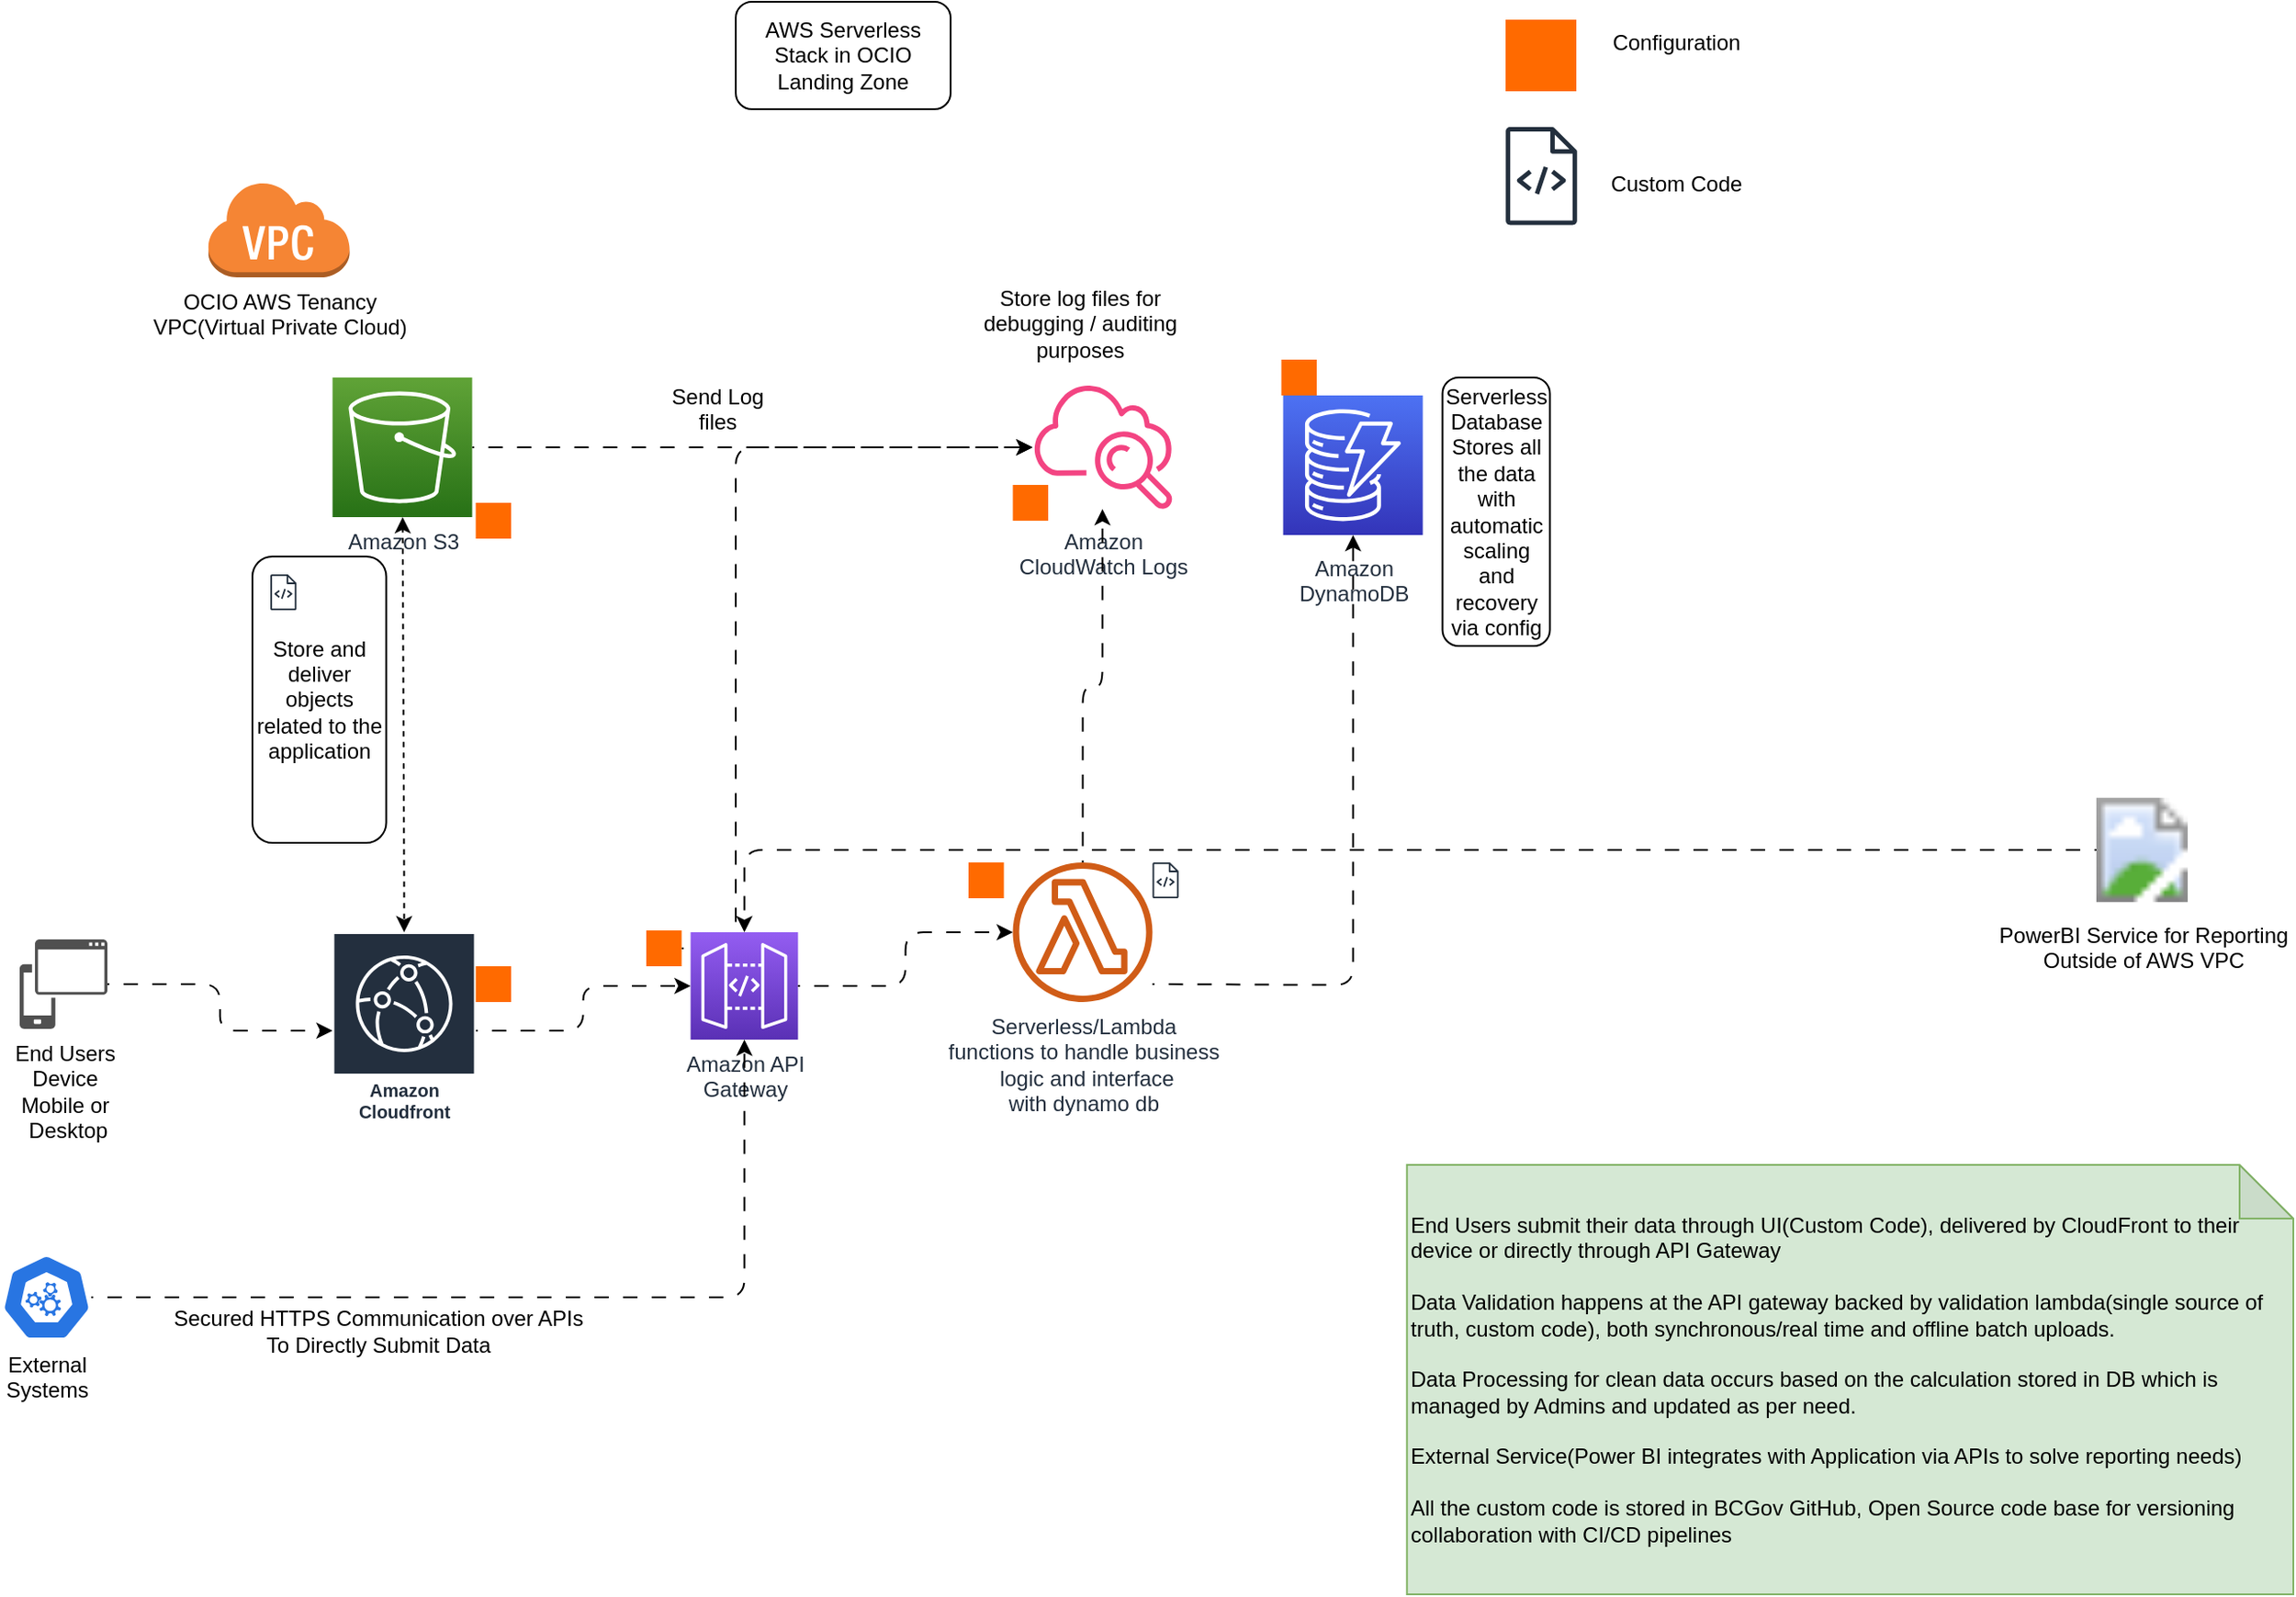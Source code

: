 <mxfile version="26.2.2">
  <diagram id="Ht1M8jgEwFfnCIfOTk4-" name="Page-1">
    <mxGraphModel dx="1659" dy="968" grid="1" gridSize="10" guides="1" tooltips="1" connect="1" arrows="1" fold="1" page="1" pageScale="1" pageWidth="827" pageHeight="1169" math="0" shadow="0">
      <root>
        <mxCell id="0" />
        <mxCell id="1" parent="0" />
        <mxCell id="TyH2EVDcdzDeqwAGiZlq-2" style="edgeStyle=orthogonalEdgeStyle;rounded=1;orthogonalLoop=1;jettySize=auto;html=1;curved=0;flowAnimation=1;" parent="1" source="TyH2EVDcdzDeqwAGiZlq-31" target="TyH2EVDcdzDeqwAGiZlq-7" edge="1">
          <mxGeometry relative="1" as="geometry">
            <mxPoint x="430" y="396.52" as="sourcePoint" />
            <mxPoint x="600.05" y="129.999" as="targetPoint" />
            <Array as="points">
              <mxPoint x="510" y="259" />
            </Array>
          </mxGeometry>
        </mxCell>
        <mxCell id="TyH2EVDcdzDeqwAGiZlq-3" value="Amazon API&lt;br&gt;Gateway&lt;br&gt;" style="outlineConnect=0;fontColor=#232F3E;gradientColor=#945DF2;gradientDirection=north;fillColor=#5A30B5;strokeColor=#ffffff;dashed=0;verticalLabelPosition=bottom;verticalAlign=top;align=center;html=1;fontSize=12;fontStyle=0;aspect=fixed;shape=mxgraph.aws4.resourceIcon;resIcon=mxgraph.aws4.api_gateway;labelBackgroundColor=#ffffff;" parent="1" vertex="1">
          <mxGeometry x="484.75" y="530" width="60" height="60" as="geometry" />
        </mxCell>
        <mxCell id="TyH2EVDcdzDeqwAGiZlq-4" style="edgeStyle=orthogonalEdgeStyle;rounded=1;orthogonalLoop=1;jettySize=auto;html=1;curved=0;flowAnimation=1;" parent="1" source="TyH2EVDcdzDeqwAGiZlq-5" target="TyH2EVDcdzDeqwAGiZlq-7" edge="1">
          <mxGeometry relative="1" as="geometry" />
        </mxCell>
        <mxCell id="TyH2EVDcdzDeqwAGiZlq-5" value="Amazon S3" style="outlineConnect=0;fontColor=#232F3E;gradientColor=#60A337;gradientDirection=north;fillColor=#277116;strokeColor=#ffffff;dashed=0;verticalLabelPosition=bottom;verticalAlign=top;align=center;html=1;fontSize=12;fontStyle=0;aspect=fixed;shape=mxgraph.aws4.resourceIcon;resIcon=mxgraph.aws4.s3;labelBackgroundColor=#ffffff;" parent="1" vertex="1">
          <mxGeometry x="284.75" y="220" width="78" height="78" as="geometry" />
        </mxCell>
        <mxCell id="TyH2EVDcdzDeqwAGiZlq-6" value="Amazon&lt;br&gt;DynamoDB&lt;br&gt;" style="outlineConnect=0;fontColor=#232F3E;gradientColor=#4D72F3;gradientDirection=north;fillColor=#3334B9;strokeColor=#ffffff;dashed=0;verticalLabelPosition=bottom;verticalAlign=top;align=center;html=1;fontSize=12;fontStyle=0;aspect=fixed;shape=mxgraph.aws4.resourceIcon;resIcon=mxgraph.aws4.dynamodb;labelBackgroundColor=#ffffff;spacingTop=5;" parent="1" vertex="1">
          <mxGeometry x="815.75" y="230" width="78" height="78" as="geometry" />
        </mxCell>
        <mxCell id="TyH2EVDcdzDeqwAGiZlq-7" value="Amazon&lt;br&gt;CloudWatch Logs&lt;br&gt;" style="outlineConnect=0;fontColor=#232F3E;gradientColor=none;gradientDirection=north;fillColor=#F34482;strokeColor=none;dashed=0;verticalLabelPosition=bottom;verticalAlign=top;align=center;html=1;fontSize=12;fontStyle=0;aspect=fixed;shape=mxgraph.aws4.cloudwatch;labelBackgroundColor=#ffffff;" parent="1" vertex="1">
          <mxGeometry x="675.75" y="220" width="78" height="78" as="geometry" />
        </mxCell>
        <mxCell id="TyH2EVDcdzDeqwAGiZlq-8" style="edgeStyle=orthogonalEdgeStyle;rounded=1;orthogonalLoop=1;jettySize=auto;html=1;curved=0;flowAnimation=1;" parent="1" source="TyH2EVDcdzDeqwAGiZlq-9" target="TyH2EVDcdzDeqwAGiZlq-3" edge="1">
          <mxGeometry relative="1" as="geometry" />
        </mxCell>
        <mxCell id="TyH2EVDcdzDeqwAGiZlq-9" value="Amazon Cloudfront" style="sketch=0;outlineConnect=0;fontColor=#232F3E;gradientColor=none;strokeColor=#ffffff;fillColor=#232F3E;dashed=0;verticalLabelPosition=middle;verticalAlign=bottom;align=center;html=1;whiteSpace=wrap;fontSize=10;fontStyle=1;spacing=3;shape=mxgraph.aws4.productIcon;prIcon=mxgraph.aws4.cloudfront;" parent="1" vertex="1">
          <mxGeometry x="284.75" y="530" width="80" height="110" as="geometry" />
        </mxCell>
        <mxCell id="TyH2EVDcdzDeqwAGiZlq-13" value="AWS Serverless Stack in OCIO Landing Zone" style="rounded=1;whiteSpace=wrap;html=1;" parent="1" vertex="1">
          <mxGeometry x="510" y="10" width="120" height="60" as="geometry" />
        </mxCell>
        <mxCell id="TyH2EVDcdzDeqwAGiZlq-15" value="OCIO AWS Tenancy&lt;div&gt;VPC(Virtual Private Cloud)&lt;/div&gt;" style="outlineConnect=0;dashed=0;verticalLabelPosition=bottom;verticalAlign=top;align=center;html=1;shape=mxgraph.aws3.virtual_private_cloud;fillColor=#F58534;gradientColor=none;" parent="1" vertex="1">
          <mxGeometry x="214.75" y="110" width="79.5" height="54" as="geometry" />
        </mxCell>
        <mxCell id="TyH2EVDcdzDeqwAGiZlq-16" value="" style="endArrow=classic;startArrow=classic;html=1;rounded=1;dashed=1;flowAnimation=1;curved=0;" parent="1" source="TyH2EVDcdzDeqwAGiZlq-9" target="TyH2EVDcdzDeqwAGiZlq-5" edge="1">
          <mxGeometry width="50" height="50" relative="1" as="geometry">
            <mxPoint x="554.75" y="470" as="sourcePoint" />
            <mxPoint x="604.75" y="420" as="targetPoint" />
            <Array as="points">
              <mxPoint x="324.75" y="500" />
            </Array>
          </mxGeometry>
        </mxCell>
        <mxCell id="TyH2EVDcdzDeqwAGiZlq-17" value="Send Log files&lt;div&gt;&lt;br&gt;&lt;/div&gt;" style="text;html=1;align=center;verticalAlign=middle;whiteSpace=wrap;rounded=0;" parent="1" vertex="1">
          <mxGeometry x="464.75" y="230" width="70" height="30" as="geometry" />
        </mxCell>
        <mxCell id="TyH2EVDcdzDeqwAGiZlq-18" value="Store and deliver objects related to the application" style="rounded=1;whiteSpace=wrap;html=1;direction=south;" parent="1" vertex="1">
          <mxGeometry x="240" y="320" width="74.75" height="160" as="geometry" />
        </mxCell>
        <mxCell id="TyH2EVDcdzDeqwAGiZlq-19" style="edgeStyle=orthogonalEdgeStyle;rounded=1;orthogonalLoop=1;jettySize=auto;html=1;curved=0;flowAnimation=1;" parent="1" target="TyH2EVDcdzDeqwAGiZlq-6" edge="1">
          <mxGeometry relative="1" as="geometry">
            <mxPoint x="742.749" y="559" as="sourcePoint" />
          </mxGeometry>
        </mxCell>
        <mxCell id="QshZub1qNcF5UpLH-L53-3" style="edgeStyle=orthogonalEdgeStyle;rounded=1;orthogonalLoop=1;jettySize=auto;html=1;curved=0;dashed=1;flowAnimation=1;dashPattern=8 8;" parent="1" source="TyH2EVDcdzDeqwAGiZlq-24" target="TyH2EVDcdzDeqwAGiZlq-7" edge="1">
          <mxGeometry relative="1" as="geometry">
            <mxPoint x="590.0" y="457.52" as="sourcePoint" />
            <mxPoint x="601.0" y="259.999" as="targetPoint" />
          </mxGeometry>
        </mxCell>
        <mxCell id="TyH2EVDcdzDeqwAGiZlq-24" value="&lt;div&gt;Serverless/Lambda &lt;br&gt;functions to handle business&lt;br&gt;&amp;nbsp;logic and interface &lt;br&gt;with dynamo db&lt;/div&gt;" style="outlineConnect=0;fontColor=#232F3E;gradientColor=none;fillColor=#D05C17;strokeColor=none;dashed=0;verticalLabelPosition=bottom;verticalAlign=top;align=center;html=1;fontSize=12;fontStyle=0;aspect=fixed;pointerEvents=1;shape=mxgraph.aws4.lambda_function;labelBackgroundColor=#ffffff;" parent="1" vertex="1">
          <mxGeometry x="664.75" y="491" width="78" height="78" as="geometry" />
        </mxCell>
        <mxCell id="TyH2EVDcdzDeqwAGiZlq-25" style="edgeStyle=orthogonalEdgeStyle;rounded=1;orthogonalLoop=1;jettySize=auto;html=1;curved=0;flowAnimation=1;" parent="1" source="TyH2EVDcdzDeqwAGiZlq-3" target="TyH2EVDcdzDeqwAGiZlq-24" edge="1">
          <mxGeometry relative="1" as="geometry">
            <mxPoint x="664.751" y="568.984" as="targetPoint" />
          </mxGeometry>
        </mxCell>
        <mxCell id="TyH2EVDcdzDeqwAGiZlq-27" value="Serverless Database Stores all the data&lt;br&gt;with automatic scaling and recovery via config" style="rounded=1;whiteSpace=wrap;html=1;direction=south;" parent="1" vertex="1">
          <mxGeometry x="904.75" y="220" width="60" height="150" as="geometry" />
        </mxCell>
        <mxCell id="TyH2EVDcdzDeqwAGiZlq-28" value="" style="points=[];aspect=fixed;html=1;align=center;shadow=0;dashed=0;fillColor=#FF6A00;strokeColor=none;shape=mxgraph.alibaba_cloud.cloud_config;" parent="1" vertex="1">
          <mxGeometry x="364.75" y="290" width="19.75" height="20" as="geometry" />
        </mxCell>
        <mxCell id="TyH2EVDcdzDeqwAGiZlq-29" value="" style="points=[];aspect=fixed;html=1;align=center;shadow=0;dashed=0;fillColor=#FF6A00;strokeColor=none;shape=mxgraph.alibaba_cloud.cloud_config;" parent="1" vertex="1">
          <mxGeometry x="664.75" y="280" width="19.75" height="20" as="geometry" />
        </mxCell>
        <mxCell id="TyH2EVDcdzDeqwAGiZlq-30" value="" style="points=[];aspect=fixed;html=1;align=center;shadow=0;dashed=0;fillColor=#FF6A00;strokeColor=none;shape=mxgraph.alibaba_cloud.cloud_config;" parent="1" vertex="1">
          <mxGeometry x="364.75" y="549" width="19.75" height="20" as="geometry" />
        </mxCell>
        <mxCell id="TyH2EVDcdzDeqwAGiZlq-31" value="" style="points=[];aspect=fixed;html=1;align=center;shadow=0;dashed=0;fillColor=#FF6A00;strokeColor=none;shape=mxgraph.alibaba_cloud.cloud_config;" parent="1" vertex="1">
          <mxGeometry x="460" y="529" width="19.75" height="20" as="geometry" />
        </mxCell>
        <mxCell id="TyH2EVDcdzDeqwAGiZlq-32" value="" style="points=[];aspect=fixed;html=1;align=center;shadow=0;dashed=0;fillColor=#FF6A00;strokeColor=none;shape=mxgraph.alibaba_cloud.cloud_config;" parent="1" vertex="1">
          <mxGeometry x="940" y="20" width="39.5" height="40" as="geometry" />
        </mxCell>
        <mxCell id="TyH2EVDcdzDeqwAGiZlq-33" value="" style="points=[];aspect=fixed;html=1;align=center;shadow=0;dashed=0;fillColor=default;strokeColor=none;shape=mxgraph.alibaba_cloud.cloud_config;" parent="1" vertex="1">
          <mxGeometry x="1060" y="20" width="19.75" height="20" as="geometry" />
        </mxCell>
        <mxCell id="TyH2EVDcdzDeqwAGiZlq-34" value="" style="points=[];aspect=fixed;html=1;align=center;shadow=0;dashed=0;fillColor=#FF6A00;strokeColor=none;shape=mxgraph.alibaba_cloud.cloud_config;" parent="1" vertex="1">
          <mxGeometry x="814.75" y="210" width="19.75" height="20" as="geometry" />
        </mxCell>
        <mxCell id="TyH2EVDcdzDeqwAGiZlq-35" value="Configuration&lt;div&gt;&lt;br&gt;&lt;/div&gt;" style="text;html=1;align=center;verticalAlign=middle;resizable=0;points=[];autosize=1;strokeColor=none;fillColor=none;" parent="1" vertex="1">
          <mxGeometry x="990" y="20" width="90" height="40" as="geometry" />
        </mxCell>
        <mxCell id="TyH2EVDcdzDeqwAGiZlq-36" value="" style="sketch=0;outlineConnect=0;fontColor=#232F3E;gradientColor=none;fillColor=#232F3D;strokeColor=none;dashed=0;verticalLabelPosition=bottom;verticalAlign=top;align=center;html=1;fontSize=12;fontStyle=0;aspect=fixed;pointerEvents=1;shape=mxgraph.aws4.source_code;" parent="1" vertex="1">
          <mxGeometry x="940" y="80" width="40" height="54.72" as="geometry" />
        </mxCell>
        <mxCell id="TyH2EVDcdzDeqwAGiZlq-37" value="Custom Code" style="text;html=1;align=center;verticalAlign=middle;resizable=0;points=[];autosize=1;strokeColor=none;fillColor=none;" parent="1" vertex="1">
          <mxGeometry x="985" y="97.48" width="100" height="30" as="geometry" />
        </mxCell>
        <mxCell id="TyH2EVDcdzDeqwAGiZlq-39" value="" style="sketch=0;outlineConnect=0;fontColor=#232F3E;gradientColor=none;fillColor=#232F3D;strokeColor=none;dashed=0;verticalLabelPosition=bottom;verticalAlign=top;align=center;html=1;fontSize=12;fontStyle=0;aspect=fixed;pointerEvents=1;shape=mxgraph.aws4.source_code;" parent="1" vertex="1">
          <mxGeometry x="742.75" y="491" width="14.61" height="20" as="geometry" />
        </mxCell>
        <mxCell id="TyH2EVDcdzDeqwAGiZlq-41" value="" style="points=[];aspect=fixed;html=1;align=center;shadow=0;dashed=0;fillColor=#FF6A00;strokeColor=none;shape=mxgraph.alibaba_cloud.cloud_config;" parent="1" vertex="1">
          <mxGeometry x="640" y="491" width="19.75" height="20" as="geometry" />
        </mxCell>
        <mxCell id="TyH2EVDcdzDeqwAGiZlq-44" value="" style="sketch=0;outlineConnect=0;fontColor=#232F3E;gradientColor=none;fillColor=#232F3D;strokeColor=none;dashed=0;verticalLabelPosition=bottom;verticalAlign=top;align=center;html=1;fontSize=12;fontStyle=0;aspect=fixed;pointerEvents=1;shape=mxgraph.aws4.source_code;" parent="1" vertex="1">
          <mxGeometry x="250" y="330" width="14.61" height="20" as="geometry" />
        </mxCell>
        <mxCell id="TyH2EVDcdzDeqwAGiZlq-45" style="edgeStyle=orthogonalEdgeStyle;rounded=1;orthogonalLoop=1;jettySize=auto;html=1;curved=0;flowAnimation=1;" parent="1" source="TyH2EVDcdzDeqwAGiZlq-46" target="TyH2EVDcdzDeqwAGiZlq-9" edge="1">
          <mxGeometry relative="1" as="geometry" />
        </mxCell>
        <mxCell id="TyH2EVDcdzDeqwAGiZlq-46" value="End Users &lt;br&gt;Device &lt;br&gt;Mobile or&lt;br&gt;&amp;nbsp;Desktop&lt;div&gt;&lt;br&gt;&lt;/div&gt;" style="sketch=0;pointerEvents=1;shadow=0;dashed=0;html=1;strokeColor=none;labelPosition=center;verticalLabelPosition=bottom;verticalAlign=top;align=center;fillColor=#505050;shape=mxgraph.mscae.intune.device_os" parent="1" vertex="1">
          <mxGeometry x="110" y="534" width="49" height="50" as="geometry" />
        </mxCell>
        <mxCell id="TyH2EVDcdzDeqwAGiZlq-47" style="edgeStyle=orthogonalEdgeStyle;rounded=1;orthogonalLoop=1;jettySize=auto;html=1;curved=0;flowAnimation=1;" parent="1" source="TyH2EVDcdzDeqwAGiZlq-48" target="TyH2EVDcdzDeqwAGiZlq-3" edge="1">
          <mxGeometry relative="1" as="geometry" />
        </mxCell>
        <mxCell id="TyH2EVDcdzDeqwAGiZlq-48" value="External &lt;br&gt;Systems&lt;br&gt;&amp;nbsp;" style="aspect=fixed;sketch=0;html=1;dashed=0;whitespace=wrap;verticalLabelPosition=bottom;verticalAlign=top;fillColor=#2875E2;strokeColor=#ffffff;points=[[0.005,0.63,0],[0.1,0.2,0],[0.9,0.2,0],[0.5,0,0],[0.995,0.63,0],[0.72,0.99,0],[0.5,1,0],[0.28,0.99,0]];shape=mxgraph.kubernetes.icon2;prIcon=api" parent="1" vertex="1">
          <mxGeometry x="100" y="710" width="50" height="48" as="geometry" />
        </mxCell>
        <mxCell id="TyH2EVDcdzDeqwAGiZlq-49" value="Secured HTTPS Communication over APIs&lt;br&gt;To Directly Submit Data" style="text;html=1;align=center;verticalAlign=middle;resizable=0;points=[];autosize=1;strokeColor=none;fillColor=none;" parent="1" vertex="1">
          <mxGeometry x="185" y="733" width="250" height="40" as="geometry" />
        </mxCell>
        <mxCell id="iqVS-i7Tr_P_ZZN_IRMO-5" style="edgeStyle=orthogonalEdgeStyle;rounded=1;orthogonalLoop=1;jettySize=auto;html=1;curved=0;flowAnimation=1;" parent="1" source="iqVS-i7Tr_P_ZZN_IRMO-4" target="TyH2EVDcdzDeqwAGiZlq-3" edge="1">
          <mxGeometry relative="1" as="geometry">
            <mxPoint x="510" y="600" as="targetPoint" />
          </mxGeometry>
        </mxCell>
        <mxCell id="iqVS-i7Tr_P_ZZN_IRMO-4" value="PowerBI Service for Reporting&lt;div&gt;Outside of AWS VPC&lt;/div&gt;" style="image;aspect=fixed;html=1;points=[];align=center;fontSize=12;image=img/lib/azure2/power_platform/PowerBI.svg;" parent="1" vertex="1">
          <mxGeometry x="1270" y="450" width="51" height="68" as="geometry" />
        </mxCell>
        <mxCell id="iqVS-i7Tr_P_ZZN_IRMO-8" value="&lt;div&gt;Store log files for debugging / auditing purposes&lt;/div&gt;" style="text;html=1;align=center;verticalAlign=middle;whiteSpace=wrap;rounded=0;" parent="1" vertex="1">
          <mxGeometry x="640" y="150" width="125.38" height="80" as="geometry" />
        </mxCell>
        <mxCell id="3P6TWMXsu6xihYdQiI5A-7" value="End Users submit their data through UI(Custom Code), delivered by CloudFront to their device or directly through API Gateway&lt;div&gt;&lt;br&gt;&lt;/div&gt;&lt;div&gt;Data Validation happens at the API gateway backed by validation lambda(single source of truth, custom code), both synchronous/real time and offline batch uploads.&lt;/div&gt;&lt;div&gt;&lt;br&gt;&lt;/div&gt;&lt;div&gt;Data Processing for clean data occurs based on the calculation stored in DB which is managed by Admins and updated as per need.&lt;/div&gt;&lt;div&gt;&lt;br&gt;&lt;/div&gt;&lt;div&gt;External Service(Power BI integrates with Application via APIs to solve reporting needs)&lt;/div&gt;&lt;div&gt;&lt;br&gt;&lt;/div&gt;&lt;div&gt;All the custom code is stored in BCGov GitHub, Open Source code base for versioning collaboration with CI/CD pipelines&lt;/div&gt;" style="shape=note;whiteSpace=wrap;html=1;backgroundOutline=1;darkOpacity=0.05;align=left;fillColor=#d5e8d4;strokeColor=#82b366;" parent="1" vertex="1">
          <mxGeometry x="884.88" y="660" width="495.12" height="240" as="geometry" />
        </mxCell>
      </root>
    </mxGraphModel>
  </diagram>
</mxfile>
